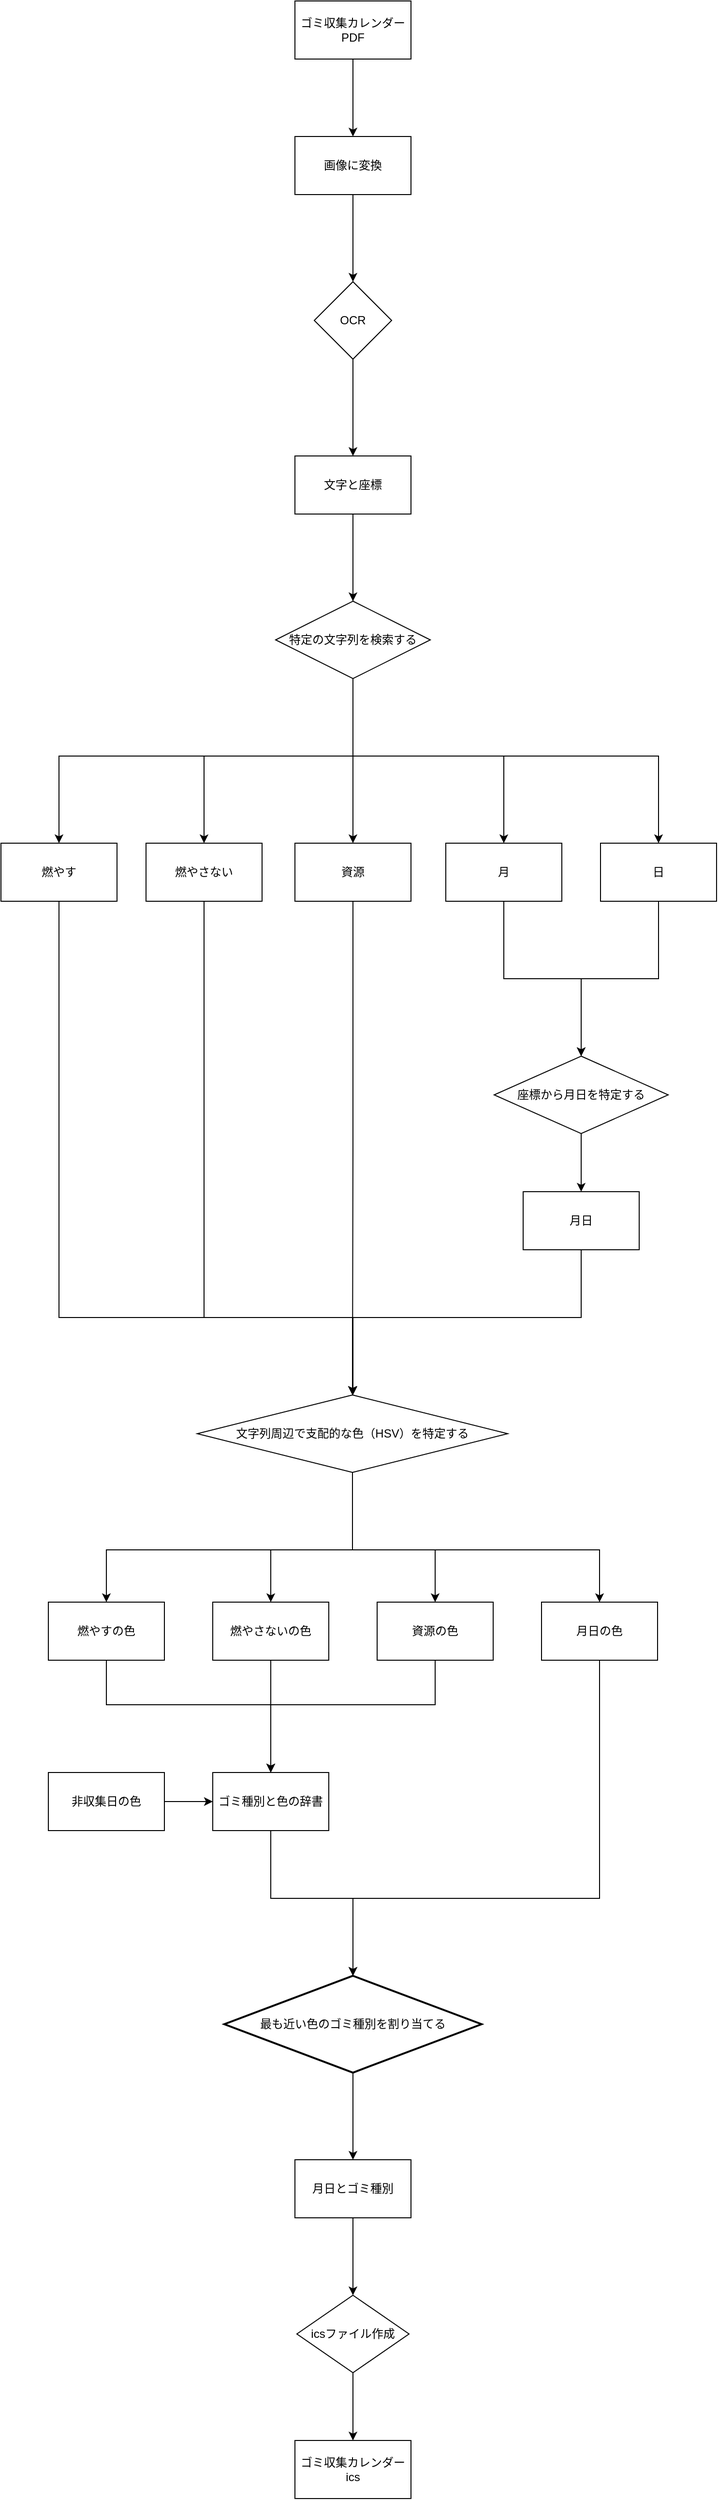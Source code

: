 <mxfile version="24.2.1" type="device">
  <diagram name="ページ1" id="iYy8CkWmcxPZNo_S7EjV">
    <mxGraphModel dx="2314" dy="1106" grid="1" gridSize="10" guides="1" tooltips="1" connect="1" arrows="1" fold="1" page="1" pageScale="1" pageWidth="827" pageHeight="1169" math="0" shadow="0">
      <root>
        <mxCell id="0" />
        <mxCell id="1" parent="0" />
        <mxCell id="jSR7xDbqDdJNxiZ2pQN_-60" style="edgeStyle=orthogonalEdgeStyle;rounded=0;orthogonalLoop=1;jettySize=auto;html=1;entryX=0.5;entryY=0;entryDx=0;entryDy=0;" edge="1" parent="1" source="7lvlWFBgdYUOqKI3D8_D-14" target="jSR7xDbqDdJNxiZ2pQN_-46">
          <mxGeometry relative="1" as="geometry">
            <Array as="points">
              <mxPoint x="650" y="1400" />
              <mxPoint x="414" y="1400" />
            </Array>
          </mxGeometry>
        </mxCell>
        <mxCell id="7lvlWFBgdYUOqKI3D8_D-14" value="月日" style="rounded=0;whiteSpace=wrap;html=1;" parent="1" vertex="1">
          <mxGeometry x="590" y="1270" width="120" height="60" as="geometry" />
        </mxCell>
        <mxCell id="jSR7xDbqDdJNxiZ2pQN_-17" value="" style="edgeStyle=orthogonalEdgeStyle;rounded=0;orthogonalLoop=1;jettySize=auto;html=1;" edge="1" parent="1" source="jSR7xDbqDdJNxiZ2pQN_-1" target="jSR7xDbqDdJNxiZ2pQN_-16">
          <mxGeometry relative="1" as="geometry" />
        </mxCell>
        <mxCell id="jSR7xDbqDdJNxiZ2pQN_-1" value="ゴミ収集カレンダーPDF" style="rounded=0;whiteSpace=wrap;html=1;" vertex="1" parent="1">
          <mxGeometry x="354" y="40" width="120" height="60" as="geometry" />
        </mxCell>
        <mxCell id="jSR7xDbqDdJNxiZ2pQN_-33" style="edgeStyle=orthogonalEdgeStyle;rounded=0;orthogonalLoop=1;jettySize=auto;html=1;entryX=0.5;entryY=0;entryDx=0;entryDy=0;" edge="1" parent="1" source="jSR7xDbqDdJNxiZ2pQN_-2" target="jSR7xDbqDdJNxiZ2pQN_-12">
          <mxGeometry relative="1" as="geometry" />
        </mxCell>
        <mxCell id="jSR7xDbqDdJNxiZ2pQN_-2" value="OCR" style="rhombus;whiteSpace=wrap;html=1;rounded=0;" vertex="1" parent="1">
          <mxGeometry x="374" y="330" width="80" height="80" as="geometry" />
        </mxCell>
        <mxCell id="jSR7xDbqDdJNxiZ2pQN_-41" style="edgeStyle=orthogonalEdgeStyle;rounded=0;orthogonalLoop=1;jettySize=auto;html=1;entryX=0.5;entryY=0;entryDx=0;entryDy=0;" edge="1" parent="1" source="jSR7xDbqDdJNxiZ2pQN_-12" target="jSR7xDbqDdJNxiZ2pQN_-37">
          <mxGeometry relative="1" as="geometry" />
        </mxCell>
        <mxCell id="jSR7xDbqDdJNxiZ2pQN_-42" style="edgeStyle=orthogonalEdgeStyle;rounded=0;orthogonalLoop=1;jettySize=auto;html=1;entryX=0.5;entryY=0;entryDx=0;entryDy=0;" edge="1" parent="1" source="jSR7xDbqDdJNxiZ2pQN_-12" target="jSR7xDbqDdJNxiZ2pQN_-36">
          <mxGeometry relative="1" as="geometry">
            <Array as="points">
              <mxPoint x="414" y="820" />
              <mxPoint x="260" y="820" />
            </Array>
          </mxGeometry>
        </mxCell>
        <mxCell id="jSR7xDbqDdJNxiZ2pQN_-43" style="edgeStyle=orthogonalEdgeStyle;rounded=0;orthogonalLoop=1;jettySize=auto;html=1;entryX=0.5;entryY=0;entryDx=0;entryDy=0;" edge="1" parent="1" source="jSR7xDbqDdJNxiZ2pQN_-12" target="jSR7xDbqDdJNxiZ2pQN_-35">
          <mxGeometry relative="1" as="geometry">
            <Array as="points">
              <mxPoint x="414" y="820" />
              <mxPoint x="110" y="820" />
            </Array>
          </mxGeometry>
        </mxCell>
        <mxCell id="jSR7xDbqDdJNxiZ2pQN_-44" style="edgeStyle=orthogonalEdgeStyle;rounded=0;orthogonalLoop=1;jettySize=auto;html=1;entryX=0.5;entryY=0;entryDx=0;entryDy=0;" edge="1" parent="1" source="jSR7xDbqDdJNxiZ2pQN_-12" target="jSR7xDbqDdJNxiZ2pQN_-38">
          <mxGeometry relative="1" as="geometry">
            <Array as="points">
              <mxPoint x="414" y="820" />
              <mxPoint x="570" y="820" />
            </Array>
          </mxGeometry>
        </mxCell>
        <mxCell id="jSR7xDbqDdJNxiZ2pQN_-45" style="edgeStyle=orthogonalEdgeStyle;rounded=0;orthogonalLoop=1;jettySize=auto;html=1;entryX=0.5;entryY=0;entryDx=0;entryDy=0;" edge="1" parent="1" source="jSR7xDbqDdJNxiZ2pQN_-47" target="jSR7xDbqDdJNxiZ2pQN_-39">
          <mxGeometry relative="1" as="geometry">
            <Array as="points">
              <mxPoint x="414" y="820" />
              <mxPoint x="730" y="820" />
            </Array>
          </mxGeometry>
        </mxCell>
        <mxCell id="jSR7xDbqDdJNxiZ2pQN_-12" value="文字と座標" style="whiteSpace=wrap;html=1;rounded=0;" vertex="1" parent="1">
          <mxGeometry x="354" y="510" width="120" height="60" as="geometry" />
        </mxCell>
        <mxCell id="jSR7xDbqDdJNxiZ2pQN_-21" value="" style="edgeStyle=orthogonalEdgeStyle;rounded=0;orthogonalLoop=1;jettySize=auto;html=1;" edge="1" parent="1" source="jSR7xDbqDdJNxiZ2pQN_-16">
          <mxGeometry relative="1" as="geometry">
            <mxPoint x="414" y="330" as="targetPoint" />
          </mxGeometry>
        </mxCell>
        <mxCell id="jSR7xDbqDdJNxiZ2pQN_-16" value="画像に変換" style="rounded=0;whiteSpace=wrap;html=1;" vertex="1" parent="1">
          <mxGeometry x="354" y="180" width="120" height="60" as="geometry" />
        </mxCell>
        <mxCell id="jSR7xDbqDdJNxiZ2pQN_-61" style="edgeStyle=orthogonalEdgeStyle;rounded=0;orthogonalLoop=1;jettySize=auto;html=1;" edge="1" parent="1" source="jSR7xDbqDdJNxiZ2pQN_-35" target="jSR7xDbqDdJNxiZ2pQN_-46">
          <mxGeometry relative="1" as="geometry">
            <Array as="points">
              <mxPoint x="110" y="1400" />
              <mxPoint x="414" y="1400" />
            </Array>
          </mxGeometry>
        </mxCell>
        <mxCell id="jSR7xDbqDdJNxiZ2pQN_-35" value="燃やす" style="rounded=0;whiteSpace=wrap;html=1;" vertex="1" parent="1">
          <mxGeometry x="50" y="910" width="120" height="60" as="geometry" />
        </mxCell>
        <mxCell id="jSR7xDbqDdJNxiZ2pQN_-40" style="edgeStyle=orthogonalEdgeStyle;rounded=0;orthogonalLoop=1;jettySize=auto;html=1;exitX=1;exitY=0.5;exitDx=0;exitDy=0;" edge="1" parent="1" source="jSR7xDbqDdJNxiZ2pQN_-36">
          <mxGeometry relative="1" as="geometry">
            <mxPoint x="310" y="940" as="targetPoint" />
          </mxGeometry>
        </mxCell>
        <mxCell id="jSR7xDbqDdJNxiZ2pQN_-58" style="edgeStyle=orthogonalEdgeStyle;rounded=0;orthogonalLoop=1;jettySize=auto;html=1;entryX=0.5;entryY=0;entryDx=0;entryDy=0;" edge="1" parent="1" source="jSR7xDbqDdJNxiZ2pQN_-36" target="jSR7xDbqDdJNxiZ2pQN_-46">
          <mxGeometry relative="1" as="geometry">
            <Array as="points">
              <mxPoint x="260" y="1400" />
              <mxPoint x="414" y="1400" />
            </Array>
          </mxGeometry>
        </mxCell>
        <mxCell id="jSR7xDbqDdJNxiZ2pQN_-36" value="燃やさない" style="rounded=0;whiteSpace=wrap;html=1;" vertex="1" parent="1">
          <mxGeometry x="200" y="910" width="120" height="60" as="geometry" />
        </mxCell>
        <mxCell id="jSR7xDbqDdJNxiZ2pQN_-59" style="edgeStyle=orthogonalEdgeStyle;rounded=0;orthogonalLoop=1;jettySize=auto;html=1;entryX=0.5;entryY=0;entryDx=0;entryDy=0;" edge="1" parent="1" source="jSR7xDbqDdJNxiZ2pQN_-37" target="jSR7xDbqDdJNxiZ2pQN_-46">
          <mxGeometry relative="1" as="geometry" />
        </mxCell>
        <mxCell id="jSR7xDbqDdJNxiZ2pQN_-37" value="資源" style="rounded=0;whiteSpace=wrap;html=1;" vertex="1" parent="1">
          <mxGeometry x="354" y="910" width="120" height="60" as="geometry" />
        </mxCell>
        <mxCell id="jSR7xDbqDdJNxiZ2pQN_-55" style="edgeStyle=orthogonalEdgeStyle;rounded=0;orthogonalLoop=1;jettySize=auto;html=1;entryX=0.5;entryY=0;entryDx=0;entryDy=0;" edge="1" parent="1" source="jSR7xDbqDdJNxiZ2pQN_-38" target="jSR7xDbqDdJNxiZ2pQN_-54">
          <mxGeometry relative="1" as="geometry" />
        </mxCell>
        <mxCell id="jSR7xDbqDdJNxiZ2pQN_-38" value="月" style="rounded=0;whiteSpace=wrap;html=1;" vertex="1" parent="1">
          <mxGeometry x="510" y="910" width="120" height="60" as="geometry" />
        </mxCell>
        <mxCell id="jSR7xDbqDdJNxiZ2pQN_-56" style="edgeStyle=orthogonalEdgeStyle;rounded=0;orthogonalLoop=1;jettySize=auto;html=1;entryX=0.5;entryY=0;entryDx=0;entryDy=0;" edge="1" parent="1" source="jSR7xDbqDdJNxiZ2pQN_-39" target="jSR7xDbqDdJNxiZ2pQN_-54">
          <mxGeometry relative="1" as="geometry" />
        </mxCell>
        <mxCell id="jSR7xDbqDdJNxiZ2pQN_-39" value="日" style="rounded=0;whiteSpace=wrap;html=1;" vertex="1" parent="1">
          <mxGeometry x="670" y="910" width="120" height="60" as="geometry" />
        </mxCell>
        <mxCell id="jSR7xDbqDdJNxiZ2pQN_-66" style="edgeStyle=orthogonalEdgeStyle;rounded=0;orthogonalLoop=1;jettySize=auto;html=1;entryX=0.5;entryY=0;entryDx=0;entryDy=0;" edge="1" parent="1" source="jSR7xDbqDdJNxiZ2pQN_-46" target="jSR7xDbqDdJNxiZ2pQN_-63">
          <mxGeometry relative="1" as="geometry">
            <Array as="points">
              <mxPoint x="414" y="1640" />
              <mxPoint x="329" y="1640" />
            </Array>
          </mxGeometry>
        </mxCell>
        <mxCell id="jSR7xDbqDdJNxiZ2pQN_-68" style="edgeStyle=orthogonalEdgeStyle;rounded=0;orthogonalLoop=1;jettySize=auto;html=1;entryX=0.5;entryY=0;entryDx=0;entryDy=0;" edge="1" parent="1" source="jSR7xDbqDdJNxiZ2pQN_-46" target="jSR7xDbqDdJNxiZ2pQN_-64">
          <mxGeometry relative="1" as="geometry">
            <Array as="points">
              <mxPoint x="414" y="1640" />
              <mxPoint x="499" y="1640" />
            </Array>
          </mxGeometry>
        </mxCell>
        <mxCell id="jSR7xDbqDdJNxiZ2pQN_-69" style="edgeStyle=orthogonalEdgeStyle;rounded=0;orthogonalLoop=1;jettySize=auto;html=1;entryX=0.5;entryY=0;entryDx=0;entryDy=0;" edge="1" parent="1" source="jSR7xDbqDdJNxiZ2pQN_-46" target="jSR7xDbqDdJNxiZ2pQN_-62">
          <mxGeometry relative="1" as="geometry">
            <Array as="points">
              <mxPoint x="414" y="1640" />
              <mxPoint x="159" y="1640" />
            </Array>
          </mxGeometry>
        </mxCell>
        <mxCell id="jSR7xDbqDdJNxiZ2pQN_-70" style="edgeStyle=orthogonalEdgeStyle;rounded=0;orthogonalLoop=1;jettySize=auto;html=1;" edge="1" parent="1" source="jSR7xDbqDdJNxiZ2pQN_-46" target="jSR7xDbqDdJNxiZ2pQN_-65">
          <mxGeometry relative="1" as="geometry">
            <Array as="points">
              <mxPoint x="414" y="1640" />
              <mxPoint x="669" y="1640" />
            </Array>
          </mxGeometry>
        </mxCell>
        <mxCell id="jSR7xDbqDdJNxiZ2pQN_-46" value="文字列周辺で支配的な色（HSV）を特定する" style="rhombus;whiteSpace=wrap;html=1;" vertex="1" parent="1">
          <mxGeometry x="253" y="1480" width="321" height="80" as="geometry" />
        </mxCell>
        <mxCell id="jSR7xDbqDdJNxiZ2pQN_-48" value="" style="edgeStyle=orthogonalEdgeStyle;rounded=0;orthogonalLoop=1;jettySize=auto;html=1;entryX=0.5;entryY=0;entryDx=0;entryDy=0;" edge="1" parent="1" source="jSR7xDbqDdJNxiZ2pQN_-12" target="jSR7xDbqDdJNxiZ2pQN_-47">
          <mxGeometry relative="1" as="geometry">
            <mxPoint x="414" y="570" as="sourcePoint" />
            <mxPoint x="730" y="910" as="targetPoint" />
            <Array as="points" />
          </mxGeometry>
        </mxCell>
        <mxCell id="jSR7xDbqDdJNxiZ2pQN_-47" value="特定の文字列を検索する" style="rhombus;whiteSpace=wrap;html=1;" vertex="1" parent="1">
          <mxGeometry x="334" y="660" width="160" height="80" as="geometry" />
        </mxCell>
        <mxCell id="jSR7xDbqDdJNxiZ2pQN_-54" value="座標から月日を特定する" style="rhombus;whiteSpace=wrap;html=1;" vertex="1" parent="1">
          <mxGeometry x="560" y="1130" width="180" height="80" as="geometry" />
        </mxCell>
        <mxCell id="jSR7xDbqDdJNxiZ2pQN_-57" style="edgeStyle=orthogonalEdgeStyle;rounded=0;orthogonalLoop=1;jettySize=auto;html=1;" edge="1" parent="1" source="jSR7xDbqDdJNxiZ2pQN_-54" target="7lvlWFBgdYUOqKI3D8_D-14">
          <mxGeometry relative="1" as="geometry" />
        </mxCell>
        <mxCell id="jSR7xDbqDdJNxiZ2pQN_-73" style="edgeStyle=orthogonalEdgeStyle;rounded=0;orthogonalLoop=1;jettySize=auto;html=1;entryX=0.5;entryY=0;entryDx=0;entryDy=0;" edge="1" parent="1" source="jSR7xDbqDdJNxiZ2pQN_-62" target="jSR7xDbqDdJNxiZ2pQN_-72">
          <mxGeometry relative="1" as="geometry">
            <Array as="points">
              <mxPoint x="159" y="1800" />
              <mxPoint x="329" y="1800" />
            </Array>
          </mxGeometry>
        </mxCell>
        <mxCell id="jSR7xDbqDdJNxiZ2pQN_-62" value="燃やすの色" style="rounded=0;whiteSpace=wrap;html=1;" vertex="1" parent="1">
          <mxGeometry x="99" y="1694" width="120" height="60" as="geometry" />
        </mxCell>
        <mxCell id="jSR7xDbqDdJNxiZ2pQN_-74" style="edgeStyle=orthogonalEdgeStyle;rounded=0;orthogonalLoop=1;jettySize=auto;html=1;entryX=0.5;entryY=0;entryDx=0;entryDy=0;" edge="1" parent="1" source="jSR7xDbqDdJNxiZ2pQN_-63" target="jSR7xDbqDdJNxiZ2pQN_-72">
          <mxGeometry relative="1" as="geometry" />
        </mxCell>
        <mxCell id="jSR7xDbqDdJNxiZ2pQN_-63" value="燃やさないの色" style="rounded=0;whiteSpace=wrap;html=1;" vertex="1" parent="1">
          <mxGeometry x="269" y="1694" width="120" height="60" as="geometry" />
        </mxCell>
        <mxCell id="jSR7xDbqDdJNxiZ2pQN_-75" style="edgeStyle=orthogonalEdgeStyle;rounded=0;orthogonalLoop=1;jettySize=auto;html=1;entryX=0.5;entryY=0;entryDx=0;entryDy=0;" edge="1" parent="1" source="jSR7xDbqDdJNxiZ2pQN_-64" target="jSR7xDbqDdJNxiZ2pQN_-72">
          <mxGeometry relative="1" as="geometry">
            <Array as="points">
              <mxPoint x="499" y="1800" />
              <mxPoint x="329" y="1800" />
            </Array>
          </mxGeometry>
        </mxCell>
        <mxCell id="jSR7xDbqDdJNxiZ2pQN_-64" value="資源の色" style="rounded=0;whiteSpace=wrap;html=1;" vertex="1" parent="1">
          <mxGeometry x="439" y="1694" width="120" height="60" as="geometry" />
        </mxCell>
        <mxCell id="jSR7xDbqDdJNxiZ2pQN_-79" style="edgeStyle=orthogonalEdgeStyle;rounded=0;orthogonalLoop=1;jettySize=auto;html=1;" edge="1" parent="1" source="jSR7xDbqDdJNxiZ2pQN_-65" target="jSR7xDbqDdJNxiZ2pQN_-76">
          <mxGeometry relative="1" as="geometry">
            <Array as="points">
              <mxPoint x="669" y="2000" />
              <mxPoint x="414" y="2000" />
            </Array>
          </mxGeometry>
        </mxCell>
        <mxCell id="jSR7xDbqDdJNxiZ2pQN_-65" value="月日の色" style="rounded=0;whiteSpace=wrap;html=1;" vertex="1" parent="1">
          <mxGeometry x="609" y="1694" width="120" height="60" as="geometry" />
        </mxCell>
        <mxCell id="jSR7xDbqDdJNxiZ2pQN_-72" value="ゴミ種別と色の辞書" style="rounded=0;whiteSpace=wrap;html=1;" vertex="1" parent="1">
          <mxGeometry x="269" y="1870" width="120" height="60" as="geometry" />
        </mxCell>
        <mxCell id="jSR7xDbqDdJNxiZ2pQN_-81" style="edgeStyle=orthogonalEdgeStyle;rounded=0;orthogonalLoop=1;jettySize=auto;html=1;" edge="1" parent="1" source="jSR7xDbqDdJNxiZ2pQN_-76">
          <mxGeometry relative="1" as="geometry">
            <mxPoint x="414" y="2270" as="targetPoint" />
          </mxGeometry>
        </mxCell>
        <mxCell id="jSR7xDbqDdJNxiZ2pQN_-76" value="最も近い色のゴミ種別を割り当てる" style="strokeWidth=2;html=1;shape=mxgraph.flowchart.decision;whiteSpace=wrap;" vertex="1" parent="1">
          <mxGeometry x="281" y="2080" width="266" height="100" as="geometry" />
        </mxCell>
        <mxCell id="jSR7xDbqDdJNxiZ2pQN_-78" style="edgeStyle=orthogonalEdgeStyle;rounded=0;orthogonalLoop=1;jettySize=auto;html=1;" edge="1" parent="1" source="jSR7xDbqDdJNxiZ2pQN_-77" target="jSR7xDbqDdJNxiZ2pQN_-72">
          <mxGeometry relative="1" as="geometry" />
        </mxCell>
        <mxCell id="jSR7xDbqDdJNxiZ2pQN_-77" value="非収集日の色" style="rounded=0;whiteSpace=wrap;html=1;" vertex="1" parent="1">
          <mxGeometry x="99" y="1870" width="120" height="60" as="geometry" />
        </mxCell>
        <mxCell id="jSR7xDbqDdJNxiZ2pQN_-80" style="edgeStyle=orthogonalEdgeStyle;rounded=0;orthogonalLoop=1;jettySize=auto;html=1;entryX=0.5;entryY=0;entryDx=0;entryDy=0;entryPerimeter=0;" edge="1" parent="1" source="jSR7xDbqDdJNxiZ2pQN_-72" target="jSR7xDbqDdJNxiZ2pQN_-76">
          <mxGeometry relative="1" as="geometry">
            <Array as="points">
              <mxPoint x="329" y="2000" />
              <mxPoint x="414" y="2000" />
            </Array>
          </mxGeometry>
        </mxCell>
        <mxCell id="jSR7xDbqDdJNxiZ2pQN_-83" style="edgeStyle=orthogonalEdgeStyle;rounded=0;orthogonalLoop=1;jettySize=auto;html=1;" edge="1" parent="1" source="jSR7xDbqDdJNxiZ2pQN_-82">
          <mxGeometry relative="1" as="geometry">
            <mxPoint x="414" y="2410" as="targetPoint" />
          </mxGeometry>
        </mxCell>
        <mxCell id="jSR7xDbqDdJNxiZ2pQN_-82" value="月日とゴミ種別" style="rounded=0;whiteSpace=wrap;html=1;" vertex="1" parent="1">
          <mxGeometry x="354" y="2270" width="120" height="60" as="geometry" />
        </mxCell>
        <mxCell id="jSR7xDbqDdJNxiZ2pQN_-85" style="edgeStyle=orthogonalEdgeStyle;rounded=0;orthogonalLoop=1;jettySize=auto;html=1;" edge="1" parent="1" source="jSR7xDbqDdJNxiZ2pQN_-84" target="jSR7xDbqDdJNxiZ2pQN_-86">
          <mxGeometry relative="1" as="geometry">
            <mxPoint x="414" y="2560" as="targetPoint" />
          </mxGeometry>
        </mxCell>
        <mxCell id="jSR7xDbqDdJNxiZ2pQN_-84" value="icsファイル作成" style="rhombus;whiteSpace=wrap;html=1;" vertex="1" parent="1">
          <mxGeometry x="356" y="2410" width="116" height="80" as="geometry" />
        </mxCell>
        <mxCell id="jSR7xDbqDdJNxiZ2pQN_-86" value="ゴミ収集カレンダーics" style="rounded=0;whiteSpace=wrap;html=1;" vertex="1" parent="1">
          <mxGeometry x="354" y="2560" width="120" height="60" as="geometry" />
        </mxCell>
      </root>
    </mxGraphModel>
  </diagram>
</mxfile>
